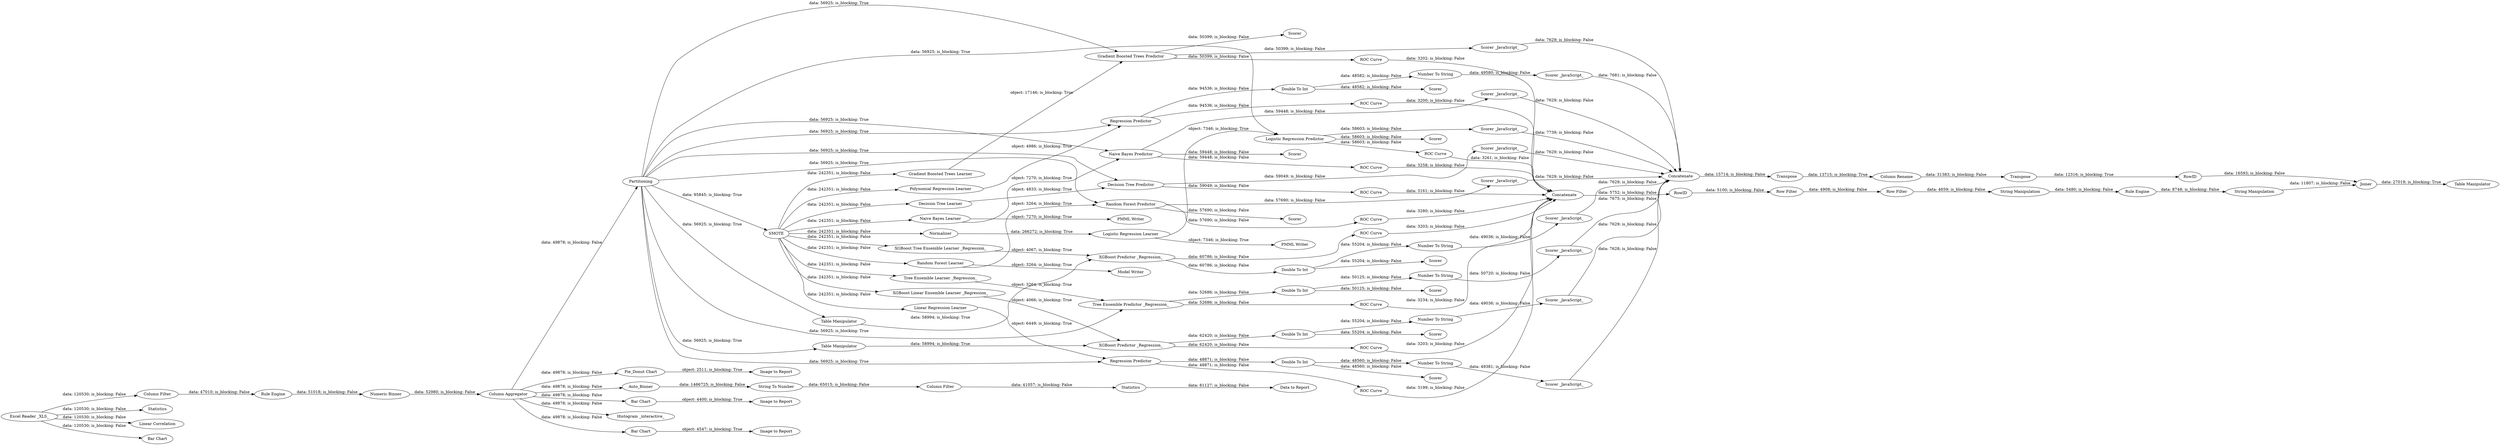 digraph {
	"-38356466125877259_199" [label="Rule Engine"]
	"-38356466125877259_154" [label=Scorer]
	"-38356466125877259_207" [label="PMML Writer"]
	"-38356466125877259_38" [label="Logistic Regression Learner"]
	"-38356466125877259_109" [label="Numeric Binner"]
	"-38356466125877259_168" [label="Scorer _JavaScript_"]
	"-38356466125877259_157" [label="Double To Int"]
	"-38356466125877259_146" [label="XGBoost Tree Ensemble Learner _Regression_"]
	"-38356466125877259_158" [label=Scorer]
	"-38356466125877259_165" [label="Double To Int"]
	"-38356466125877259_128" [label="Naive Bayes Predictor"]
	"-38356466125877259_206" [label="Model Writer"]
	"-38356466125877259_106" [label="Gradient Boosted Trees Predictor"]
	"-38356466125877259_155" [label="Double To Int"]
	"-38356466125877259_163" [label=Scorer]
	"-38356466125877259_102" [label="Random Forest Learner"]
	"-38356466125877259_198" [label="String Manipulation"]
	"-38356466125877259_194" [label="Row Filter"]
	"-38356466125877259_183" [label="Column Rename"]
	"-38356466125877259_187" [label="Scorer _JavaScript_"]
	"-38356466125877259_145" [label="XGBoost Predictor _Regression_"]
	"-38356466125877259_138" [label="Linear Regression Learner"]
	"-38356466125877259_150" [label=Scorer]
	"-38356466125877259_147" [label="ROC Curve"]
	"-38356466125877259_171" [label="Scorer _JavaScript_"]
	"-38356466125877259_4" [label=Partitioning]
	"-38356466125877259_208" [label="PMML Writer"]
	"-38356466125877259_142" [label="ROC Curve"]
	"-38356466125877259_136" [label="Tree Ensemble Predictor _Regression_"]
	"-38356466125877259_172" [label="Scorer _JavaScript_"]
	"-38356466125877259_153" [label=Normalizer]
	"-38356466125877259_74" [label="Pie_Donut Chart"]
	"-38356466125877259_201" [label=Joiner]
	"-38356466125877259_143" [label="Regression Predictor"]
	"-38356466125877259_39" [label="Logistic Regression Predictor"]
	"-38356466125877259_162" [label="Double To Int"]
	"-38356466125877259_48" [label="Image to Report"]
	"-38356466125877259_140" [label="Regression Predictor"]
	"-38356466125877259_175" [label="Scorer _JavaScript_"]
	"-38356466125877259_113" [label="ROC Curve"]
	"-38356466125877259_179" [label="Number To String"]
	"-38356466125877259_202" [label=RowID]
	"7662529866645263704_99" [label="String To Number"]
	"-38356466125877259_112" [label="ROC Curve"]
	"-38356466125877259_137" [label="ROC Curve"]
	"-38356466125877259_185" [label="Decision Tree Learner"]
	"-38356466125877259_156" [label=Scorer]
	"-38356466125877259_46" [label="Data to Report"]
	"-38356466125877259_110" [label="Column Aggregator"]
	"-38356466125877259_130" [label="Rule Engine"]
	"-38356466125877259_159" [label="Double To Int"]
	"-38356466125877259_14" [label="Column Filter"]
	"7662529866645263704_97" [label=Auto_Binner]
	"-38356466125877259_76" [label="Image to Report"]
	"-38356466125877259_195" [label="Row Filter"]
	"-38356466125877259_174" [label="Scorer _JavaScript_"]
	"-38356466125877259_173" [label="Scorer _JavaScript_"]
	"-38356466125877259_104" [label="Naive Bayes Learner"]
	"-38356466125877259_189" [label=Concatenate]
	"-38356466125877259_151" [label=Scorer]
	"-38356466125877259_8" [label="Excel Reader _XLS_"]
	"-38356466125877259_75" [label="Bar Chart"]
	"-38356466125877259_161" [label="Table Manipulator"]
	"-38356466125877259_200" [label="String Manipulation"]
	"-38356466125877259_167" [label="Scorer _JavaScript_"]
	"-38356466125877259_188" [label="ROC Curve"]
	"7662529866645263704_98" [label="Column Filter"]
	"-38356466125877259_164" [label="Table Manipulator"]
	"-38356466125877259_178" [label="Number To String"]
	"-38356466125877259_144" [label="XGBoost Linear Ensemble Learner _Regression_"]
	"-38356466125877259_184" [label=Transpose]
	"-38356466125877259_108" [label=Statistics]
	"-38356466125877259_160" [label=Scorer]
	"-38356466125877259_35" [label=SMOTE]
	"-38356466125877259_101" [label="Gradient Boosted Trees Learner"]
	"-38356466125877259_149" [label="XGBoost Predictor _Regression_"]
	"-38356466125877259_181" [label=Concatenate]
	"-38356466125877259_205" [label="Linear Correlation"]
	"-38356466125877259_193" [label=RowID]
	"-38356466125877259_166" [label=Scorer]
	"-38356466125877259_170" [label="Scorer _JavaScript_"]
	"-38356466125877259_180" [label="Number To String"]
	"-38356466125877259_111" [label="ROC Curve"]
	"-38356466125877259_18" [label="Histogram _interactive_"]
	"-38356466125877259_182" [label=Transpose]
	"-38356466125877259_103" [label="Random Forest Predictor"]
	"-38356466125877259_95" [label="ROC Curve"]
	"-38356466125877259_152" [label=Scorer]
	"-38356466125877259_186" [label="Decision Tree Predictor"]
	"-38356466125877259_134" [label="Bar Chart"]
	"-38356466125877259_169" [label="Scorer _JavaScript_"]
	"-38356466125877259_78" [label="Image to Report"]
	"-38356466125877259_148" [label="ROC Curve"]
	"-38356466125877259_141" [label="ROC Curve"]
	"-38356466125877259_34" [label=Statistics]
	"-38356466125877259_139" [label="Polynomial Regression Learner"]
	"-38356466125877259_77" [label="Bar Chart"]
	"-38356466125877259_177" [label="Number To String"]
	"-38356466125877259_176" [label="Number To String"]
	"-38356466125877259_204" [label="Table Manipulator"]
	"-38356466125877259_135" [label="Tree Ensemble Learner _Regression_"]
	"-38356466125877259_130" -> "-38356466125877259_109" [label="data: 51018; is_blocking: False"]
	"-38356466125877259_149" -> "-38356466125877259_165" [label="data: 60786; is_blocking: False"]
	"-38356466125877259_4" -> "-38356466125877259_35" [label="data: 95845; is_blocking: True"]
	"-38356466125877259_184" -> "-38356466125877259_202" [label="data: 12316; is_blocking: True"]
	"-38356466125877259_35" -> "-38356466125877259_101" [label="data: 242351; is_blocking: False"]
	"-38356466125877259_4" -> "-38356466125877259_136" [label="data: 56925; is_blocking: True"]
	"-38356466125877259_4" -> "-38356466125877259_161" [label="data: 56925; is_blocking: True"]
	"-38356466125877259_35" -> "-38356466125877259_102" [label="data: 242351; is_blocking: False"]
	"-38356466125877259_110" -> "7662529866645263704_97" [label="data: 49878; is_blocking: False"]
	"-38356466125877259_187" -> "-38356466125877259_181" [label="data: 7629; is_blocking: False"]
	"-38356466125877259_106" -> "-38356466125877259_170" [label="data: 50399; is_blocking: False"]
	"-38356466125877259_74" -> "-38356466125877259_48" [label="object: 2511; is_blocking: True"]
	"-38356466125877259_161" -> "-38356466125877259_145" [label="data: 58994; is_blocking: True"]
	"-38356466125877259_4" -> "-38356466125877259_128" [label="data: 56925; is_blocking: True"]
	"-38356466125877259_157" -> "-38356466125877259_177" [label="data: 48560; is_blocking: False"]
	"-38356466125877259_77" -> "-38356466125877259_78" [label="object: 4547; is_blocking: True"]
	"-38356466125877259_8" -> "-38356466125877259_205" [label="data: 120530; is_blocking: False"]
	"-38356466125877259_110" -> "-38356466125877259_4" [label="data: 49878; is_blocking: False"]
	"-38356466125877259_111" -> "-38356466125877259_189" [label="data: 3280; is_blocking: False"]
	"-38356466125877259_110" -> "-38356466125877259_75" [label="data: 49878; is_blocking: False"]
	"-38356466125877259_140" -> "-38356466125877259_141" [label="data: 48871; is_blocking: False"]
	"-38356466125877259_164" -> "-38356466125877259_149" [label="data: 58994; is_blocking: True"]
	"-38356466125877259_180" -> "-38356466125877259_175" [label="data: 49036; is_blocking: False"]
	"-38356466125877259_140" -> "-38356466125877259_157" [label="data: 48871; is_blocking: False"]
	"-38356466125877259_167" -> "-38356466125877259_181" [label="data: 7629; is_blocking: False"]
	"-38356466125877259_103" -> "-38356466125877259_167" [label="data: 57690; is_blocking: False"]
	"-38356466125877259_103" -> "-38356466125877259_111" [label="data: 57690; is_blocking: False"]
	"-38356466125877259_35" -> "-38356466125877259_135" [label="data: 242351; is_blocking: False"]
	"-38356466125877259_34" -> "-38356466125877259_46" [label="data: 81127; is_blocking: False"]
	"7662529866645263704_98" -> "-38356466125877259_34" [label="data: 41057; is_blocking: False"]
	"-38356466125877259_173" -> "-38356466125877259_181" [label="data: 7681; is_blocking: False"]
	"-38356466125877259_110" -> "-38356466125877259_74" [label="data: 49878; is_blocking: False"]
	"-38356466125877259_101" -> "-38356466125877259_106" [label="object: 17146; is_blocking: True"]
	"-38356466125877259_103" -> "-38356466125877259_151" [label="data: 57690; is_blocking: False"]
	"-38356466125877259_179" -> "-38356466125877259_174" [label="data: 49036; is_blocking: False"]
	"-38356466125877259_202" -> "-38356466125877259_201" [label="data: 16593; is_blocking: False"]
	"-38356466125877259_128" -> "-38356466125877259_169" [label="data: 59448; is_blocking: False"]
	"-38356466125877259_171" -> "-38356466125877259_181" [label="data: 7675; is_blocking: False"]
	"-38356466125877259_198" -> "-38356466125877259_199" [label="data: 5480; is_blocking: False"]
	"-38356466125877259_4" -> "-38356466125877259_140" [label="data: 56925; is_blocking: True"]
	"-38356466125877259_39" -> "-38356466125877259_168" [label="data: 58603; is_blocking: False"]
	"-38356466125877259_159" -> "-38356466125877259_178" [label="data: 48582; is_blocking: False"]
	"-38356466125877259_153" -> "-38356466125877259_38" [label="data: 266272; is_blocking: True"]
	"-38356466125877259_174" -> "-38356466125877259_181" [label="data: 7629; is_blocking: False"]
	"-38356466125877259_35" -> "-38356466125877259_138" [label="data: 242351; is_blocking: False"]
	"-38356466125877259_14" -> "-38356466125877259_130" [label="data: 47010; is_blocking: False"]
	"-38356466125877259_8" -> "-38356466125877259_14" [label="data: 120530; is_blocking: False"]
	"-38356466125877259_106" -> "-38356466125877259_154" [label="data: 50399; is_blocking: False"]
	"-38356466125877259_183" -> "-38356466125877259_184" [label="data: 31383; is_blocking: False"]
	"-38356466125877259_168" -> "-38356466125877259_181" [label="data: 7739; is_blocking: False"]
	"-38356466125877259_106" -> "-38356466125877259_95" [label="data: 50399; is_blocking: False"]
	"-38356466125877259_200" -> "-38356466125877259_201" [label="data: 11807; is_blocking: False"]
	"-38356466125877259_102" -> "-38356466125877259_103" [label="object: 3264; is_blocking: True"]
	"-38356466125877259_102" -> "-38356466125877259_206" [label="object: 3264; is_blocking: True"]
	"-38356466125877259_193" -> "-38356466125877259_194" [label="data: 5100; is_blocking: False"]
	"-38356466125877259_137" -> "-38356466125877259_189" [label="data: 3234; is_blocking: False"]
	"-38356466125877259_4" -> "-38356466125877259_106" [label="data: 56925; is_blocking: True"]
	"-38356466125877259_39" -> "-38356466125877259_152" [label="data: 58603; is_blocking: False"]
	"-38356466125877259_35" -> "-38356466125877259_144" [label="data: 242351; is_blocking: False"]
	"-38356466125877259_194" -> "-38356466125877259_195" [label="data: 4908; is_blocking: False"]
	"-38356466125877259_4" -> "-38356466125877259_143" [label="data: 56925; is_blocking: True"]
	"-38356466125877259_39" -> "-38356466125877259_112" [label="data: 58603; is_blocking: False"]
	"-38356466125877259_35" -> "-38356466125877259_139" [label="data: 242351; is_blocking: False"]
	"-38356466125877259_142" -> "-38356466125877259_189" [label="data: 3200; is_blocking: False"]
	"-38356466125877259_147" -> "-38356466125877259_189" [label="data: 3203; is_blocking: False"]
	"-38356466125877259_159" -> "-38356466125877259_160" [label="data: 48582; is_blocking: False"]
	"-38356466125877259_141" -> "-38356466125877259_189" [label="data: 3199; is_blocking: False"]
	"-38356466125877259_189" -> "-38356466125877259_193" [label="data: 5752; is_blocking: False"]
	"-38356466125877259_136" -> "-38356466125877259_137" [label="data: 52686; is_blocking: False"]
	"-38356466125877259_75" -> "-38356466125877259_76" [label="object: 4400; is_blocking: True"]
	"-38356466125877259_38" -> "-38356466125877259_39" [label="object: 7346; is_blocking: True"]
	"-38356466125877259_104" -> "-38356466125877259_128" [label="object: 7270; is_blocking: True"]
	"-38356466125877259_176" -> "-38356466125877259_171" [label="data: 50720; is_blocking: False"]
	"-38356466125877259_178" -> "-38356466125877259_173" [label="data: 49580; is_blocking: False"]
	"-38356466125877259_135" -> "-38356466125877259_136" [label="object: 3264; is_blocking: True"]
	"-38356466125877259_104" -> "-38356466125877259_208" [label="object: 7270; is_blocking: True"]
	"-38356466125877259_113" -> "-38356466125877259_189" [label="data: 3258; is_blocking: False"]
	"-38356466125877259_145" -> "-38356466125877259_162" [label="data: 62420; is_blocking: False"]
	"-38356466125877259_4" -> "-38356466125877259_164" [label="data: 56925; is_blocking: True"]
	"-38356466125877259_8" -> "-38356466125877259_134" [label="data: 120530; is_blocking: False"]
	"-38356466125877259_35" -> "-38356466125877259_153" [label="data: 242351; is_blocking: False"]
	"-38356466125877259_199" -> "-38356466125877259_200" [label="data: 8748; is_blocking: False"]
	"-38356466125877259_201" -> "-38356466125877259_204" [label="data: 27019; is_blocking: True"]
	"-38356466125877259_112" -> "-38356466125877259_189" [label="data: 3261; is_blocking: False"]
	"-38356466125877259_8" -> "-38356466125877259_108" [label="data: 120530; is_blocking: False"]
	"-38356466125877259_165" -> "-38356466125877259_166" [label="data: 55204; is_blocking: False"]
	"-38356466125877259_128" -> "-38356466125877259_150" [label="data: 59448; is_blocking: False"]
	"-38356466125877259_109" -> "-38356466125877259_110" [label="data: 52980; is_blocking: False"]
	"-38356466125877259_143" -> "-38356466125877259_159" [label="data: 94536; is_blocking: False"]
	"-38356466125877259_186" -> "-38356466125877259_188" [label="data: 59049; is_blocking: False"]
	"-38356466125877259_188" -> "-38356466125877259_189" [label="data: 3161; is_blocking: False"]
	"-38356466125877259_4" -> "-38356466125877259_39" [label="data: 56925; is_blocking: True"]
	"7662529866645263704_97" -> "7662529866645263704_99" [label="data: 1466725; is_blocking: False"]
	"-38356466125877259_38" -> "-38356466125877259_207" [label="object: 7346; is_blocking: True"]
	"-38356466125877259_139" -> "-38356466125877259_143" [label="object: 4986; is_blocking: True"]
	"-38356466125877259_195" -> "-38356466125877259_198" [label="data: 4659; is_blocking: False"]
	"-38356466125877259_162" -> "-38356466125877259_179" [label="data: 55204; is_blocking: False"]
	"-38356466125877259_35" -> "-38356466125877259_146" [label="data: 242351; is_blocking: False"]
	"-38356466125877259_148" -> "-38356466125877259_189" [label="data: 3203; is_blocking: False"]
	"-38356466125877259_170" -> "-38356466125877259_181" [label="data: 7629; is_blocking: False"]
	"-38356466125877259_128" -> "-38356466125877259_113" [label="data: 59448; is_blocking: False"]
	"-38356466125877259_4" -> "-38356466125877259_103" [label="data: 56925; is_blocking: True"]
	"-38356466125877259_162" -> "-38356466125877259_163" [label="data: 55204; is_blocking: False"]
	"-38356466125877259_149" -> "-38356466125877259_148" [label="data: 60786; is_blocking: False"]
	"-38356466125877259_155" -> "-38356466125877259_156" [label="data: 50125; is_blocking: False"]
	"-38356466125877259_155" -> "-38356466125877259_176" [label="data: 50125; is_blocking: False"]
	"-38356466125877259_186" -> "-38356466125877259_187" [label="data: 59049; is_blocking: False"]
	"7662529866645263704_99" -> "7662529866645263704_98" [label="data: 65015; is_blocking: False"]
	"-38356466125877259_172" -> "-38356466125877259_181" [label="data: 7628; is_blocking: False"]
	"-38356466125877259_4" -> "-38356466125877259_186" [label="data: 56925; is_blocking: True"]
	"-38356466125877259_182" -> "-38356466125877259_183" [label="data: 13715; is_blocking: True"]
	"-38356466125877259_138" -> "-38356466125877259_140" [label="object: 6449; is_blocking: True"]
	"-38356466125877259_35" -> "-38356466125877259_185" [label="data: 242351; is_blocking: False"]
	"-38356466125877259_146" -> "-38356466125877259_149" [label="object: 4067; is_blocking: True"]
	"-38356466125877259_35" -> "-38356466125877259_104" [label="data: 242351; is_blocking: False"]
	"-38356466125877259_169" -> "-38356466125877259_181" [label="data: 7629; is_blocking: False"]
	"-38356466125877259_165" -> "-38356466125877259_180" [label="data: 55204; is_blocking: False"]
	"-38356466125877259_185" -> "-38356466125877259_186" [label="object: 4833; is_blocking: True"]
	"-38356466125877259_145" -> "-38356466125877259_147" [label="data: 62420; is_blocking: False"]
	"-38356466125877259_143" -> "-38356466125877259_142" [label="data: 94536; is_blocking: False"]
	"-38356466125877259_175" -> "-38356466125877259_181" [label="data: 7629; is_blocking: False"]
	"-38356466125877259_110" -> "-38356466125877259_18" [label="data: 49878; is_blocking: False"]
	"-38356466125877259_95" -> "-38356466125877259_189" [label="data: 3202; is_blocking: False"]
	"-38356466125877259_157" -> "-38356466125877259_158" [label="data: 48560; is_blocking: False"]
	"-38356466125877259_144" -> "-38356466125877259_145" [label="object: 4066; is_blocking: True"]
	"-38356466125877259_110" -> "-38356466125877259_77" [label="data: 49878; is_blocking: False"]
	"-38356466125877259_177" -> "-38356466125877259_172" [label="data: 49381; is_blocking: False"]
	"-38356466125877259_181" -> "-38356466125877259_182" [label="data: 15714; is_blocking: False"]
	"-38356466125877259_136" -> "-38356466125877259_155" [label="data: 52686; is_blocking: False"]
	rankdir=LR
}
